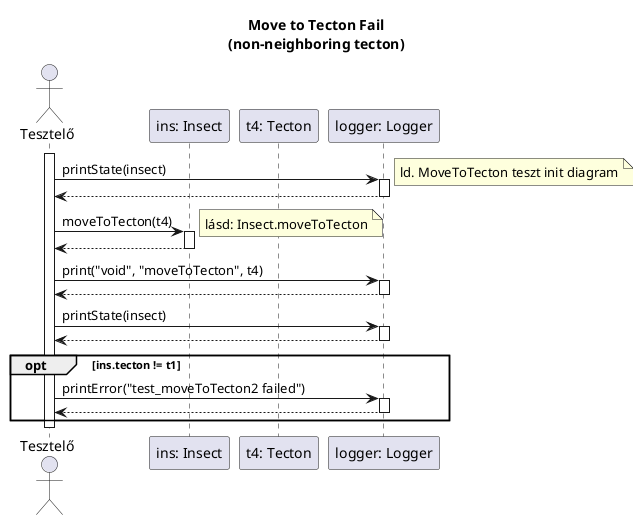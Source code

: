 @startuml test_moveToTecton2

title Move to Tecton Fail\n(non-neighboring tecton)

actor "Tesztelő" as t
participant "ins: Insect" as i
participant "t4: Tecton" as t4
participant "logger: Logger" as logger

activate t

t -> logger: printState(insect)
note right: ld. MoveToTecton teszt init diagram
activate logger

t <-- logger
deactivate logger

t -> i: moveToTecton(t4)
activate i
note right: lásd: Insect.moveToTecton

t <-- i
deactivate i

t -> logger: print("void", "moveToTecton", t4)
activate logger

t <-- logger
deactivate logger

t -> logger: printState(insect)
activate logger
t <-- logger
deactivate logger

opt ins.tecton != t1
	t -> logger: printError("test_moveToTecton2 failed")
	activate logger

	t <-- logger
	deactivate logger
end

deactivate t


@enduml
